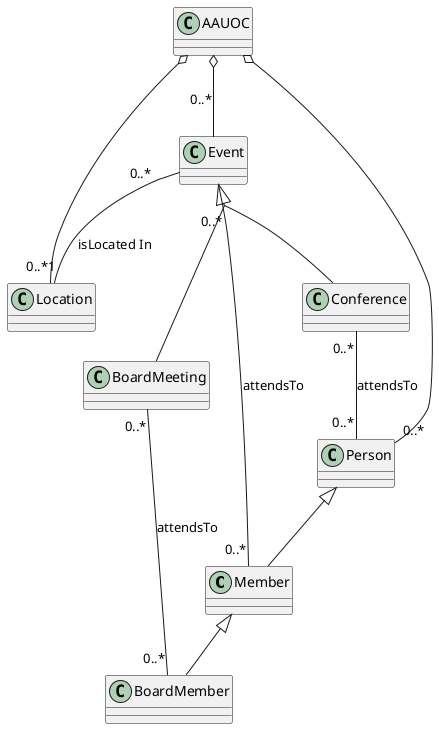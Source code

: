 @startuml
class Member
class BoardMember
class Event
class Conference
class BoardMeeting
class Location
class Person
class AAUOC

skinparam groupInheritance 2
Event <|-- Conference
Event <|-- BoardMeeting

Person <|-- Member
Member <|-- BoardMember
AAUOC o--"0..*" Location
AAUOC o--"0..*" Person
AAUOC o--"0..*" Event
Event "0..*"--"1" Location:isLocated In
BoardMeeting "0..*"--"0..*" BoardMember:attendsTo
Conference "0..*"--"0..*" Person:attendsTo
Event "0..*"--"0..*" Member:attendsTo

@enduml